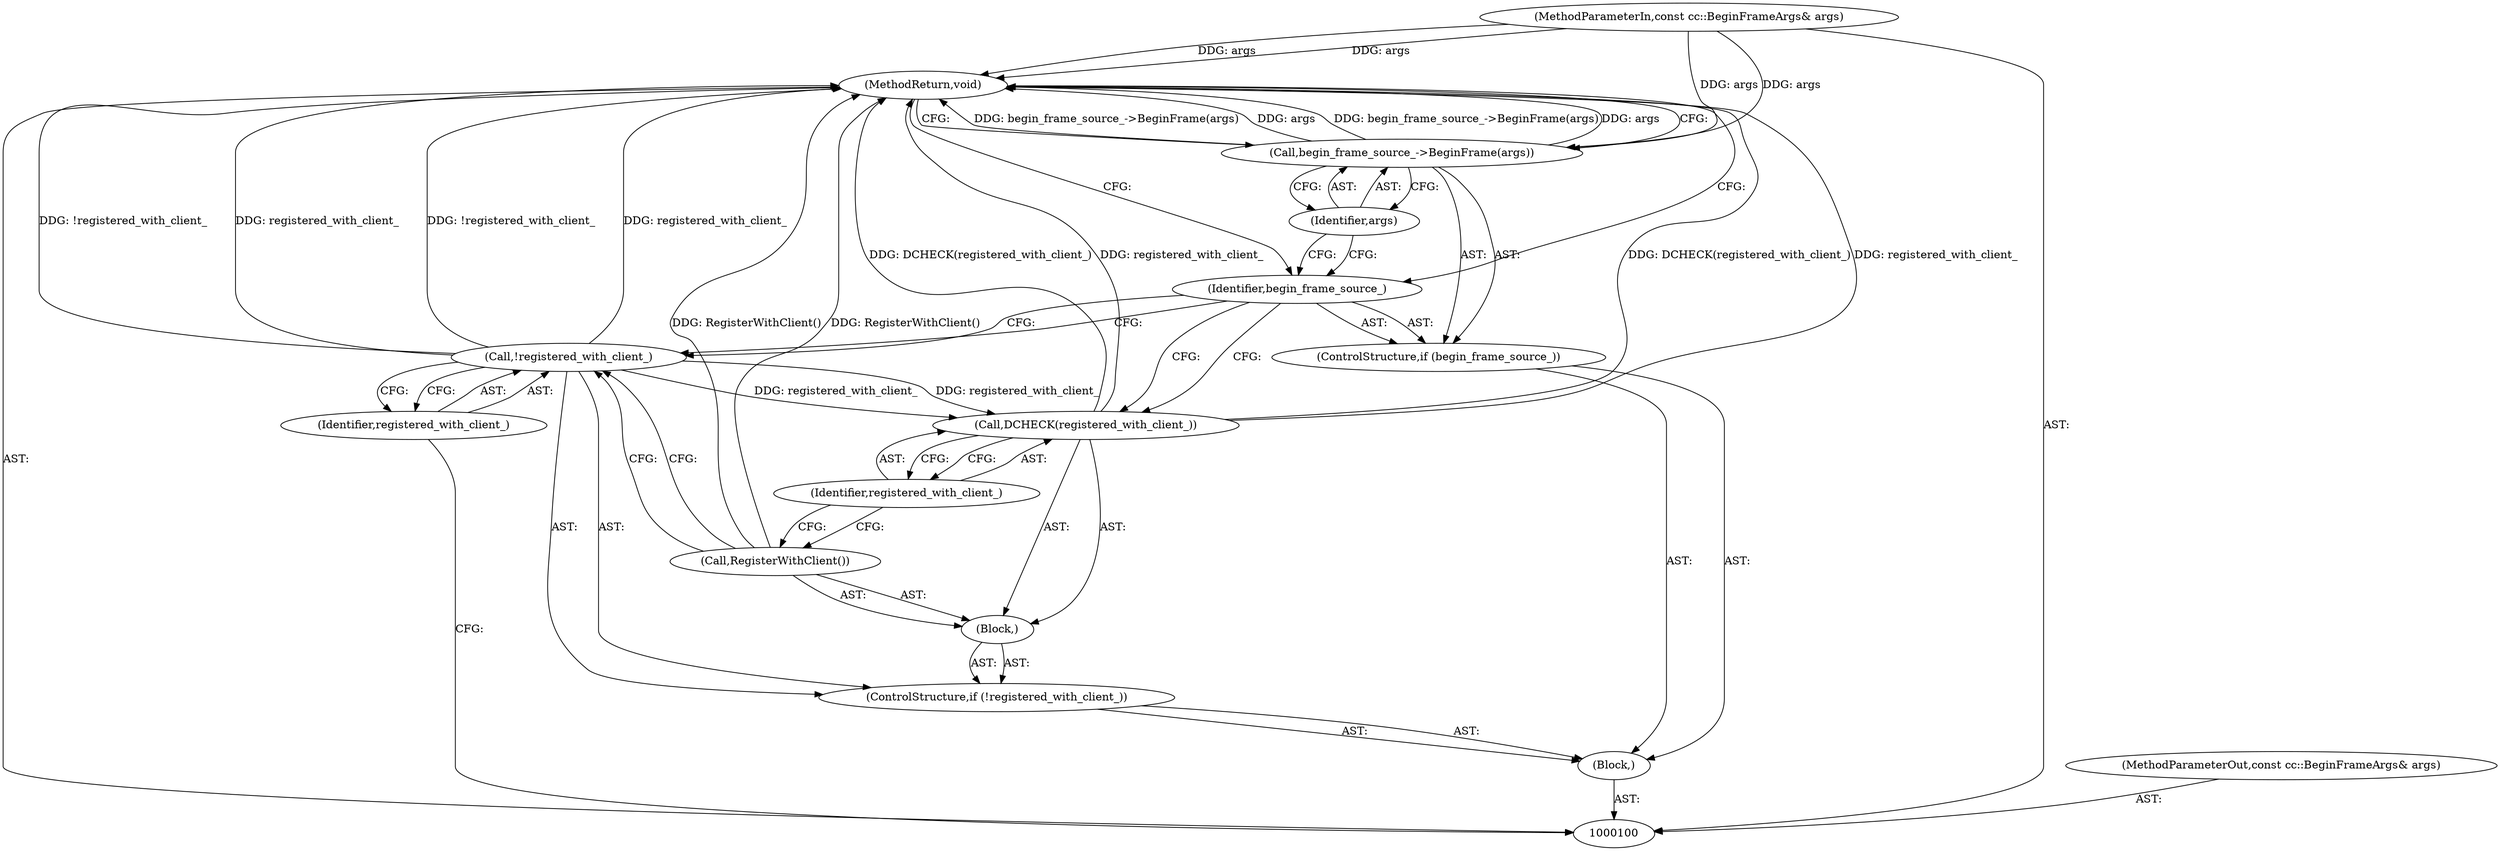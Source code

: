 digraph "0_Chrome_0e3d721470add955c056e3051614f58c7220e85b_1" {
"1000114" [label="(MethodReturn,void)"];
"1000101" [label="(MethodParameterIn,const cc::BeginFrameArgs& args)"];
"1000134" [label="(MethodParameterOut,const cc::BeginFrameArgs& args)"];
"1000102" [label="(Block,)"];
"1000103" [label="(ControlStructure,if (!registered_with_client_))"];
"1000106" [label="(Block,)"];
"1000104" [label="(Call,!registered_with_client_)"];
"1000105" [label="(Identifier,registered_with_client_)"];
"1000107" [label="(Call,RegisterWithClient())"];
"1000109" [label="(Identifier,registered_with_client_)"];
"1000108" [label="(Call,DCHECK(registered_with_client_))"];
"1000110" [label="(ControlStructure,if (begin_frame_source_))"];
"1000111" [label="(Identifier,begin_frame_source_)"];
"1000113" [label="(Identifier,args)"];
"1000112" [label="(Call,begin_frame_source_->BeginFrame(args))"];
"1000114" -> "1000100"  [label="AST: "];
"1000114" -> "1000112"  [label="CFG: "];
"1000114" -> "1000111"  [label="CFG: "];
"1000108" -> "1000114"  [label="DDG: DCHECK(registered_with_client_)"];
"1000108" -> "1000114"  [label="DDG: registered_with_client_"];
"1000107" -> "1000114"  [label="DDG: RegisterWithClient()"];
"1000104" -> "1000114"  [label="DDG: !registered_with_client_"];
"1000104" -> "1000114"  [label="DDG: registered_with_client_"];
"1000112" -> "1000114"  [label="DDG: begin_frame_source_->BeginFrame(args)"];
"1000112" -> "1000114"  [label="DDG: args"];
"1000101" -> "1000114"  [label="DDG: args"];
"1000101" -> "1000100"  [label="AST: "];
"1000101" -> "1000114"  [label="DDG: args"];
"1000101" -> "1000112"  [label="DDG: args"];
"1000134" -> "1000100"  [label="AST: "];
"1000102" -> "1000100"  [label="AST: "];
"1000103" -> "1000102"  [label="AST: "];
"1000110" -> "1000102"  [label="AST: "];
"1000103" -> "1000102"  [label="AST: "];
"1000104" -> "1000103"  [label="AST: "];
"1000106" -> "1000103"  [label="AST: "];
"1000106" -> "1000103"  [label="AST: "];
"1000107" -> "1000106"  [label="AST: "];
"1000108" -> "1000106"  [label="AST: "];
"1000104" -> "1000103"  [label="AST: "];
"1000104" -> "1000105"  [label="CFG: "];
"1000105" -> "1000104"  [label="AST: "];
"1000107" -> "1000104"  [label="CFG: "];
"1000111" -> "1000104"  [label="CFG: "];
"1000104" -> "1000114"  [label="DDG: !registered_with_client_"];
"1000104" -> "1000114"  [label="DDG: registered_with_client_"];
"1000104" -> "1000108"  [label="DDG: registered_with_client_"];
"1000105" -> "1000104"  [label="AST: "];
"1000105" -> "1000100"  [label="CFG: "];
"1000104" -> "1000105"  [label="CFG: "];
"1000107" -> "1000106"  [label="AST: "];
"1000107" -> "1000104"  [label="CFG: "];
"1000109" -> "1000107"  [label="CFG: "];
"1000107" -> "1000114"  [label="DDG: RegisterWithClient()"];
"1000109" -> "1000108"  [label="AST: "];
"1000109" -> "1000107"  [label="CFG: "];
"1000108" -> "1000109"  [label="CFG: "];
"1000108" -> "1000106"  [label="AST: "];
"1000108" -> "1000109"  [label="CFG: "];
"1000109" -> "1000108"  [label="AST: "];
"1000111" -> "1000108"  [label="CFG: "];
"1000108" -> "1000114"  [label="DDG: DCHECK(registered_with_client_)"];
"1000108" -> "1000114"  [label="DDG: registered_with_client_"];
"1000104" -> "1000108"  [label="DDG: registered_with_client_"];
"1000110" -> "1000102"  [label="AST: "];
"1000111" -> "1000110"  [label="AST: "];
"1000112" -> "1000110"  [label="AST: "];
"1000111" -> "1000110"  [label="AST: "];
"1000111" -> "1000108"  [label="CFG: "];
"1000111" -> "1000104"  [label="CFG: "];
"1000113" -> "1000111"  [label="CFG: "];
"1000114" -> "1000111"  [label="CFG: "];
"1000113" -> "1000112"  [label="AST: "];
"1000113" -> "1000111"  [label="CFG: "];
"1000112" -> "1000113"  [label="CFG: "];
"1000112" -> "1000110"  [label="AST: "];
"1000112" -> "1000113"  [label="CFG: "];
"1000113" -> "1000112"  [label="AST: "];
"1000114" -> "1000112"  [label="CFG: "];
"1000112" -> "1000114"  [label="DDG: begin_frame_source_->BeginFrame(args)"];
"1000112" -> "1000114"  [label="DDG: args"];
"1000101" -> "1000112"  [label="DDG: args"];
}
